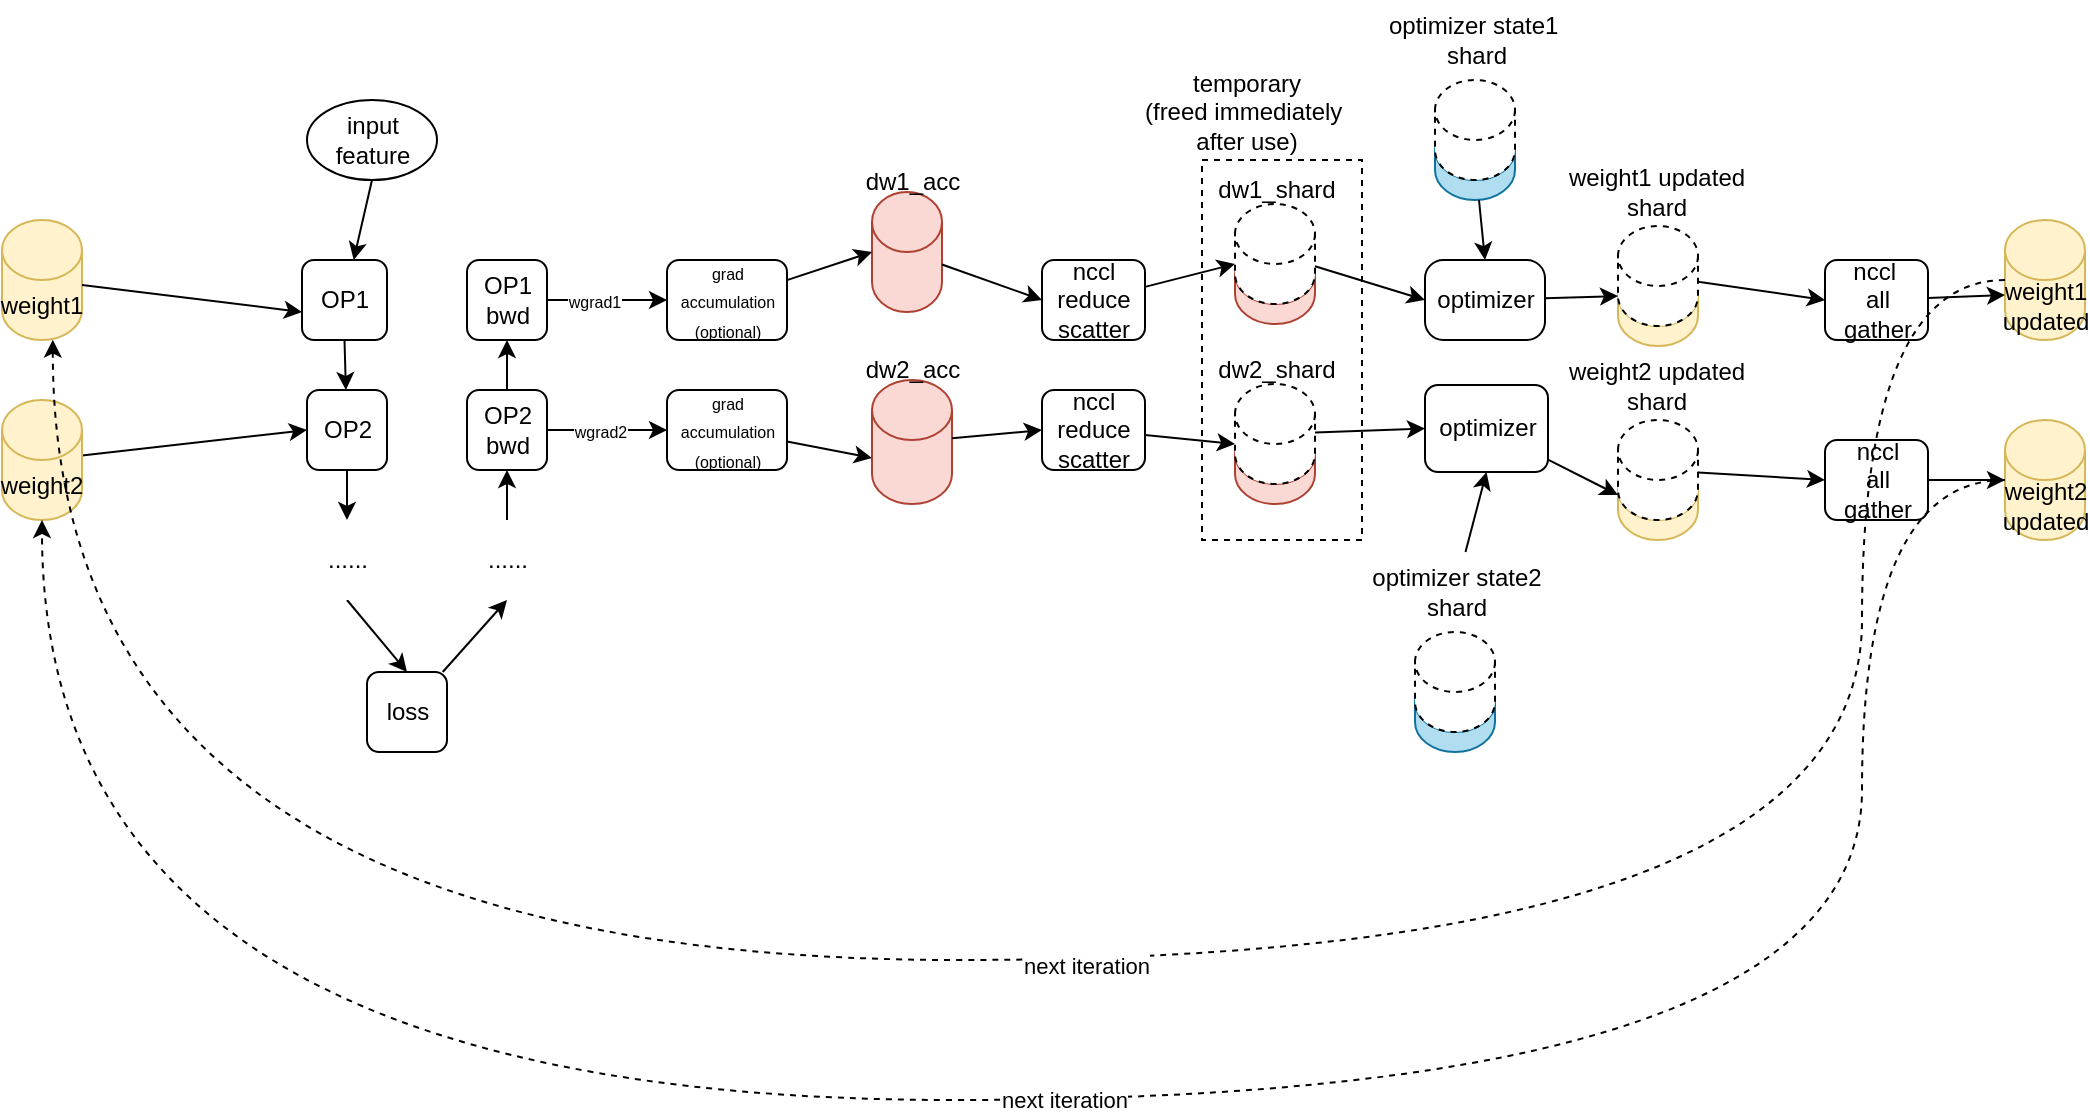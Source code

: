 <mxfile version="28.0.6">
  <diagram name="第 1 页" id="xsn9wAzLdeU0v5P_zitX">
    <mxGraphModel dx="1653" dy="857" grid="1" gridSize="10" guides="1" tooltips="1" connect="1" arrows="1" fold="1" page="1" pageScale="1" pageWidth="1169" pageHeight="827" math="0" shadow="0">
      <root>
        <mxCell id="0" />
        <mxCell id="1" parent="0" />
        <mxCell id="ELaQe_ijEdDVAd6_kbek-1" style="rounded=0;orthogonalLoop=1;jettySize=auto;html=1;exitX=0.5;exitY=1;exitDx=0;exitDy=0;" edge="1" parent="1" source="ELaQe_ijEdDVAd6_kbek-2" target="ELaQe_ijEdDVAd6_kbek-4">
          <mxGeometry relative="1" as="geometry" />
        </mxCell>
        <mxCell id="ELaQe_ijEdDVAd6_kbek-2" value="OP1" style="rounded=1;whiteSpace=wrap;html=1;" vertex="1" parent="1">
          <mxGeometry x="230" y="160" width="42.5" height="40" as="geometry" />
        </mxCell>
        <mxCell id="ELaQe_ijEdDVAd6_kbek-3" style="edgeStyle=orthogonalEdgeStyle;rounded=0;orthogonalLoop=1;jettySize=auto;html=1;exitX=0.5;exitY=1;exitDx=0;exitDy=0;entryX=0.5;entryY=0;entryDx=0;entryDy=0;" edge="1" parent="1" source="ELaQe_ijEdDVAd6_kbek-4" target="ELaQe_ijEdDVAd6_kbek-8">
          <mxGeometry relative="1" as="geometry" />
        </mxCell>
        <mxCell id="ELaQe_ijEdDVAd6_kbek-4" value="OP2" style="rounded=1;whiteSpace=wrap;html=1;" vertex="1" parent="1">
          <mxGeometry x="232.5" y="225" width="40" height="40" as="geometry" />
        </mxCell>
        <mxCell id="ELaQe_ijEdDVAd6_kbek-5" style="rounded=0;orthogonalLoop=1;jettySize=auto;html=1;exitX=0.5;exitY=1;exitDx=0;exitDy=0;" edge="1" parent="1" source="ELaQe_ijEdDVAd6_kbek-6" target="ELaQe_ijEdDVAd6_kbek-2">
          <mxGeometry relative="1" as="geometry" />
        </mxCell>
        <mxCell id="ELaQe_ijEdDVAd6_kbek-6" value="input feature" style="ellipse;whiteSpace=wrap;html=1;" vertex="1" parent="1">
          <mxGeometry x="232.5" y="80" width="65" height="40" as="geometry" />
        </mxCell>
        <mxCell id="ELaQe_ijEdDVAd6_kbek-7" style="rounded=0;orthogonalLoop=1;jettySize=auto;html=1;exitX=0.5;exitY=1;exitDx=0;exitDy=0;entryX=0.5;entryY=0;entryDx=0;entryDy=0;" edge="1" parent="1" source="ELaQe_ijEdDVAd6_kbek-8" target="ELaQe_ijEdDVAd6_kbek-10">
          <mxGeometry relative="1" as="geometry" />
        </mxCell>
        <mxCell id="ELaQe_ijEdDVAd6_kbek-8" value="......" style="rounded=1;whiteSpace=wrap;html=1;strokeColor=none;" vertex="1" parent="1">
          <mxGeometry x="232.5" y="290" width="40" height="40" as="geometry" />
        </mxCell>
        <mxCell id="ELaQe_ijEdDVAd6_kbek-9" style="rounded=0;orthogonalLoop=1;jettySize=auto;html=1;entryX=0.5;entryY=1;entryDx=0;entryDy=0;" edge="1" parent="1" source="ELaQe_ijEdDVAd6_kbek-10" target="ELaQe_ijEdDVAd6_kbek-18">
          <mxGeometry relative="1" as="geometry" />
        </mxCell>
        <mxCell id="ELaQe_ijEdDVAd6_kbek-10" value="loss" style="rounded=1;whiteSpace=wrap;html=1;" vertex="1" parent="1">
          <mxGeometry x="262.5" y="366" width="40" height="40" as="geometry" />
        </mxCell>
        <mxCell id="ELaQe_ijEdDVAd6_kbek-11" style="edgeStyle=none;rounded=0;orthogonalLoop=1;jettySize=auto;html=1;entryX=0;entryY=0.5;entryDx=0;entryDy=0;" edge="1" parent="1" source="ELaQe_ijEdDVAd6_kbek-13" target="ELaQe_ijEdDVAd6_kbek-24">
          <mxGeometry relative="1" as="geometry" />
        </mxCell>
        <mxCell id="ELaQe_ijEdDVAd6_kbek-12" value="&lt;font style=&quot;font-size: 8px;&quot;&gt;wgrad2&lt;/font&gt;" style="edgeLabel;html=1;align=center;verticalAlign=middle;resizable=0;points=[];" vertex="1" connectable="0" parent="ELaQe_ijEdDVAd6_kbek-11">
          <mxGeometry x="-0.125" relative="1" as="geometry">
            <mxPoint as="offset" />
          </mxGeometry>
        </mxCell>
        <mxCell id="ELaQe_ijEdDVAd6_kbek-13" value="&lt;div&gt;OP2&lt;/div&gt;&lt;div&gt;bwd&lt;/div&gt;" style="rounded=1;whiteSpace=wrap;html=1;" vertex="1" parent="1">
          <mxGeometry x="312.5" y="225" width="40" height="40" as="geometry" />
        </mxCell>
        <mxCell id="ELaQe_ijEdDVAd6_kbek-14" style="edgeStyle=none;rounded=0;orthogonalLoop=1;jettySize=auto;html=1;entryX=0;entryY=0.5;entryDx=0;entryDy=0;" edge="1" parent="1" source="ELaQe_ijEdDVAd6_kbek-16" target="ELaQe_ijEdDVAd6_kbek-22">
          <mxGeometry relative="1" as="geometry" />
        </mxCell>
        <mxCell id="ELaQe_ijEdDVAd6_kbek-15" value="&lt;div&gt;&lt;font style=&quot;font-size: 8px;&quot;&gt;wgrad1&lt;/font&gt;&lt;/div&gt;" style="edgeLabel;html=1;align=center;verticalAlign=middle;resizable=0;points=[];" vertex="1" connectable="0" parent="ELaQe_ijEdDVAd6_kbek-14">
          <mxGeometry x="0.112" y="-1" relative="1" as="geometry">
            <mxPoint x="-10" y="-1" as="offset" />
          </mxGeometry>
        </mxCell>
        <mxCell id="ELaQe_ijEdDVAd6_kbek-16" value="&lt;div&gt;OP1&lt;/div&gt;&lt;div&gt;bwd&lt;/div&gt;" style="rounded=1;whiteSpace=wrap;html=1;" vertex="1" parent="1">
          <mxGeometry x="312.5" y="160" width="40" height="40" as="geometry" />
        </mxCell>
        <mxCell id="ELaQe_ijEdDVAd6_kbek-17" style="edgeStyle=orthogonalEdgeStyle;rounded=0;orthogonalLoop=1;jettySize=auto;html=1;entryX=0.5;entryY=1;entryDx=0;entryDy=0;" edge="1" parent="1" source="ELaQe_ijEdDVAd6_kbek-18" target="ELaQe_ijEdDVAd6_kbek-13">
          <mxGeometry relative="1" as="geometry" />
        </mxCell>
        <mxCell id="ELaQe_ijEdDVAd6_kbek-18" value="......" style="rounded=1;whiteSpace=wrap;html=1;strokeColor=none;" vertex="1" parent="1">
          <mxGeometry x="312.5" y="290" width="40" height="40" as="geometry" />
        </mxCell>
        <mxCell id="ELaQe_ijEdDVAd6_kbek-19" style="rounded=0;orthogonalLoop=1;jettySize=auto;html=1;entryX=0.5;entryY=1;entryDx=0;entryDy=0;" edge="1" parent="1" source="ELaQe_ijEdDVAd6_kbek-16" target="ELaQe_ijEdDVAd6_kbek-16">
          <mxGeometry relative="1" as="geometry" />
        </mxCell>
        <mxCell id="ELaQe_ijEdDVAd6_kbek-20" style="rounded=0;orthogonalLoop=1;jettySize=auto;html=1;entryX=0.5;entryY=1;entryDx=0;entryDy=0;exitX=0.5;exitY=0;exitDx=0;exitDy=0;" edge="1" parent="1" source="ELaQe_ijEdDVAd6_kbek-13" target="ELaQe_ijEdDVAd6_kbek-16">
          <mxGeometry relative="1" as="geometry">
            <mxPoint x="349.748" y="225" as="sourcePoint" />
            <mxPoint x="345.26" y="188.24" as="targetPoint" />
          </mxGeometry>
        </mxCell>
        <mxCell id="ELaQe_ijEdDVAd6_kbek-22" value="&lt;div&gt;&lt;font style=&quot;font-size: 8px;&quot;&gt;grad accumulation&lt;br&gt;&lt;/font&gt;&lt;/div&gt;&lt;div&gt;&lt;font style=&quot;font-size: 8px;&quot;&gt;(optional)&lt;/font&gt;&lt;/div&gt;" style="rounded=1;whiteSpace=wrap;html=1;" vertex="1" parent="1">
          <mxGeometry x="412.5" y="160" width="60" height="40" as="geometry" />
        </mxCell>
        <mxCell id="ELaQe_ijEdDVAd6_kbek-24" value="&lt;div&gt;&lt;font style=&quot;font-size: 8px;&quot;&gt;grad accumulation&lt;br&gt;&lt;/font&gt;&lt;/div&gt;&lt;div&gt;&lt;font style=&quot;font-size: 8px;&quot;&gt;(optional)&lt;/font&gt;&lt;/div&gt;" style="rounded=1;whiteSpace=wrap;html=1;" vertex="1" parent="1">
          <mxGeometry x="412.5" y="225" width="60" height="40" as="geometry" />
        </mxCell>
        <mxCell id="ELaQe_ijEdDVAd6_kbek-26" value="&lt;div&gt;nccl reduce&lt;/div&gt;&lt;div&gt;scatter&lt;/div&gt;" style="rounded=1;whiteSpace=wrap;html=1;" vertex="1" parent="1">
          <mxGeometry x="600" y="160" width="51.5" height="40" as="geometry" />
        </mxCell>
        <mxCell id="ELaQe_ijEdDVAd6_kbek-28" value="&lt;div&gt;nccl reduce&lt;/div&gt;&lt;div&gt;scatter&lt;br&gt;&lt;/div&gt;" style="rounded=1;whiteSpace=wrap;html=1;" vertex="1" parent="1">
          <mxGeometry x="600" y="225" width="51.5" height="40" as="geometry" />
        </mxCell>
        <mxCell id="ELaQe_ijEdDVAd6_kbek-29" value="optimizer" style="rounded=1;whiteSpace=wrap;html=1;arcSize=23;" vertex="1" parent="1">
          <mxGeometry x="791.5" y="160" width="60" height="40" as="geometry" />
        </mxCell>
        <mxCell id="ELaQe_ijEdDVAd6_kbek-30" value="optimizer" style="rounded=1;whiteSpace=wrap;html=1;" vertex="1" parent="1">
          <mxGeometry x="791.5" y="222.5" width="61.5" height="43.5" as="geometry" />
        </mxCell>
        <mxCell id="ELaQe_ijEdDVAd6_kbek-31" value="weight1" style="shape=cylinder3;whiteSpace=wrap;html=1;boundedLbl=1;backgroundOutline=1;size=15;fillColor=#fff2cc;strokeColor=#d6b656;" vertex="1" parent="1">
          <mxGeometry x="80" y="140" width="40" height="60" as="geometry" />
        </mxCell>
        <mxCell id="ELaQe_ijEdDVAd6_kbek-32" style="edgeStyle=none;rounded=0;orthogonalLoop=1;jettySize=auto;html=1;entryX=0;entryY=0.5;entryDx=0;entryDy=0;" edge="1" parent="1" source="ELaQe_ijEdDVAd6_kbek-33" target="ELaQe_ijEdDVAd6_kbek-4">
          <mxGeometry relative="1" as="geometry" />
        </mxCell>
        <mxCell id="ELaQe_ijEdDVAd6_kbek-33" value="weight2" style="shape=cylinder3;whiteSpace=wrap;html=1;boundedLbl=1;backgroundOutline=1;size=15;fillColor=#fff2cc;strokeColor=#d6b656;" vertex="1" parent="1">
          <mxGeometry x="80" y="230" width="40" height="60" as="geometry" />
        </mxCell>
        <mxCell id="ELaQe_ijEdDVAd6_kbek-34" style="edgeStyle=none;rounded=0;orthogonalLoop=1;jettySize=auto;html=1;" edge="1" parent="1" source="ELaQe_ijEdDVAd6_kbek-31">
          <mxGeometry relative="1" as="geometry">
            <mxPoint x="230" y="186" as="targetPoint" />
          </mxGeometry>
        </mxCell>
        <mxCell id="ELaQe_ijEdDVAd6_kbek-37" value="&lt;div&gt;weight1&lt;/div&gt;&lt;div&gt;updated&lt;/div&gt;" style="shape=cylinder3;whiteSpace=wrap;html=1;boundedLbl=1;backgroundOutline=1;size=15;fillColor=#fff2cc;strokeColor=#d6b656;" vertex="1" parent="1">
          <mxGeometry x="1081.5" y="140" width="40" height="60" as="geometry" />
        </mxCell>
        <mxCell id="ELaQe_ijEdDVAd6_kbek-39" value="&lt;div&gt;weight2&lt;/div&gt;&lt;div&gt;updated&lt;/div&gt;" style="shape=cylinder3;whiteSpace=wrap;html=1;boundedLbl=1;backgroundOutline=1;size=15;fillColor=#fff2cc;strokeColor=#d6b656;" vertex="1" parent="1">
          <mxGeometry x="1081.5" y="240" width="40" height="60" as="geometry" />
        </mxCell>
        <mxCell id="ELaQe_ijEdDVAd6_kbek-53" value="" style="group" vertex="1" connectable="0" parent="1">
          <mxGeometry x="676.5" y="110" width="80" height="82" as="geometry" />
        </mxCell>
        <mxCell id="ELaQe_ijEdDVAd6_kbek-50" value="" style="shape=cylinder3;whiteSpace=wrap;html=1;boundedLbl=1;backgroundOutline=1;size=15;fillColor=#fad9d5;strokeColor=#ae4132;" vertex="1" parent="ELaQe_ijEdDVAd6_kbek-53">
          <mxGeometry x="20" y="42" width="40" height="40" as="geometry" />
        </mxCell>
        <mxCell id="ELaQe_ijEdDVAd6_kbek-51" value="" style="shape=cylinder3;whiteSpace=wrap;html=1;boundedLbl=1;backgroundOutline=1;size=15;dashed=1;" vertex="1" parent="ELaQe_ijEdDVAd6_kbek-53">
          <mxGeometry x="20" y="22" width="40" height="50" as="geometry" />
        </mxCell>
        <mxCell id="ELaQe_ijEdDVAd6_kbek-52" value="&lt;div&gt;dw1_shard&lt;/div&gt;" style="text;html=1;align=center;verticalAlign=middle;resizable=0;points=[];autosize=1;strokeColor=none;fillColor=none;" vertex="1" parent="ELaQe_ijEdDVAd6_kbek-53">
          <mxGeometry width="80" height="30" as="geometry" />
        </mxCell>
        <mxCell id="ELaQe_ijEdDVAd6_kbek-54" value="" style="group" vertex="1" connectable="0" parent="1">
          <mxGeometry x="676.5" y="200" width="80" height="82" as="geometry" />
        </mxCell>
        <mxCell id="ELaQe_ijEdDVAd6_kbek-55" value="" style="shape=cylinder3;whiteSpace=wrap;html=1;boundedLbl=1;backgroundOutline=1;size=15;fillColor=#fad9d5;strokeColor=#ae4132;" vertex="1" parent="ELaQe_ijEdDVAd6_kbek-54">
          <mxGeometry x="20" y="42" width="40" height="40" as="geometry" />
        </mxCell>
        <mxCell id="ELaQe_ijEdDVAd6_kbek-56" value="" style="shape=cylinder3;whiteSpace=wrap;html=1;boundedLbl=1;backgroundOutline=1;size=15;dashed=1;" vertex="1" parent="ELaQe_ijEdDVAd6_kbek-54">
          <mxGeometry x="20" y="22" width="40" height="50" as="geometry" />
        </mxCell>
        <mxCell id="ELaQe_ijEdDVAd6_kbek-57" value="&lt;div&gt;dw2_shard&lt;/div&gt;" style="text;html=1;align=center;verticalAlign=middle;resizable=0;points=[];autosize=1;strokeColor=none;fillColor=none;" vertex="1" parent="ELaQe_ijEdDVAd6_kbek-54">
          <mxGeometry width="80" height="30" as="geometry" />
        </mxCell>
        <mxCell id="ELaQe_ijEdDVAd6_kbek-58" style="rounded=0;orthogonalLoop=1;jettySize=auto;html=1;entryX=0;entryY=0;entryDx=0;entryDy=30;entryPerimeter=0;" edge="1" parent="1" source="ELaQe_ijEdDVAd6_kbek-26" target="ELaQe_ijEdDVAd6_kbek-51">
          <mxGeometry relative="1" as="geometry" />
        </mxCell>
        <mxCell id="ELaQe_ijEdDVAd6_kbek-59" style="edgeStyle=none;rounded=0;orthogonalLoop=1;jettySize=auto;html=1;entryX=0;entryY=0;entryDx=0;entryDy=30;entryPerimeter=0;" edge="1" parent="1" source="ELaQe_ijEdDVAd6_kbek-28" target="ELaQe_ijEdDVAd6_kbek-56">
          <mxGeometry relative="1" as="geometry" />
        </mxCell>
        <mxCell id="ELaQe_ijEdDVAd6_kbek-64" value="" style="group" vertex="1" connectable="0" parent="1">
          <mxGeometry x="761.5" y="30" width="110" height="100" as="geometry" />
        </mxCell>
        <mxCell id="ELaQe_ijEdDVAd6_kbek-65" value="" style="shape=cylinder3;whiteSpace=wrap;html=1;boundedLbl=1;backgroundOutline=1;size=15;fillColor=#b1ddf0;strokeColor=#10739e;" vertex="1" parent="ELaQe_ijEdDVAd6_kbek-64">
          <mxGeometry x="35" y="60" width="40" height="40" as="geometry" />
        </mxCell>
        <mxCell id="ELaQe_ijEdDVAd6_kbek-66" value="" style="shape=cylinder3;whiteSpace=wrap;html=1;boundedLbl=1;backgroundOutline=1;size=15;dashed=1;" vertex="1" parent="ELaQe_ijEdDVAd6_kbek-64">
          <mxGeometry x="35" y="40" width="40" height="50" as="geometry" />
        </mxCell>
        <mxCell id="ELaQe_ijEdDVAd6_kbek-67" value="&lt;div&gt;optimizer state1&amp;nbsp;&lt;/div&gt;&lt;div&gt;shard&lt;/div&gt;" style="text;html=1;align=center;verticalAlign=middle;resizable=0;points=[];autosize=1;strokeColor=none;fillColor=none;" vertex="1" parent="ELaQe_ijEdDVAd6_kbek-64">
          <mxGeometry width="110" height="40" as="geometry" />
        </mxCell>
        <mxCell id="ELaQe_ijEdDVAd6_kbek-68" style="edgeStyle=none;rounded=0;orthogonalLoop=1;jettySize=auto;html=1;entryX=0.5;entryY=0;entryDx=0;entryDy=0;" edge="1" parent="1" source="ELaQe_ijEdDVAd6_kbek-65" target="ELaQe_ijEdDVAd6_kbek-29">
          <mxGeometry relative="1" as="geometry" />
        </mxCell>
        <mxCell id="ELaQe_ijEdDVAd6_kbek-69" value="" style="group" vertex="1" connectable="0" parent="1">
          <mxGeometry x="751.5" y="306" width="110" height="100" as="geometry" />
        </mxCell>
        <mxCell id="ELaQe_ijEdDVAd6_kbek-70" value="" style="shape=cylinder3;whiteSpace=wrap;html=1;boundedLbl=1;backgroundOutline=1;size=15;fillColor=#b1ddf0;strokeColor=#10739e;" vertex="1" parent="ELaQe_ijEdDVAd6_kbek-69">
          <mxGeometry x="35" y="60" width="40" height="40" as="geometry" />
        </mxCell>
        <mxCell id="ELaQe_ijEdDVAd6_kbek-71" value="" style="shape=cylinder3;whiteSpace=wrap;html=1;boundedLbl=1;backgroundOutline=1;size=15;dashed=1;" vertex="1" parent="ELaQe_ijEdDVAd6_kbek-69">
          <mxGeometry x="35" y="40" width="40" height="50" as="geometry" />
        </mxCell>
        <mxCell id="ELaQe_ijEdDVAd6_kbek-72" value="&lt;div&gt;optimizer state2 &lt;br&gt;&lt;/div&gt;&lt;div&gt;shard&lt;/div&gt;" style="text;html=1;align=center;verticalAlign=middle;resizable=0;points=[];autosize=1;strokeColor=none;fillColor=none;" vertex="1" parent="ELaQe_ijEdDVAd6_kbek-69">
          <mxGeometry width="110" height="40" as="geometry" />
        </mxCell>
        <mxCell id="ELaQe_ijEdDVAd6_kbek-73" style="edgeStyle=none;rounded=0;orthogonalLoop=1;jettySize=auto;html=1;entryX=0.5;entryY=1;entryDx=0;entryDy=0;" edge="1" parent="1" source="ELaQe_ijEdDVAd6_kbek-72" target="ELaQe_ijEdDVAd6_kbek-30">
          <mxGeometry relative="1" as="geometry" />
        </mxCell>
        <mxCell id="ELaQe_ijEdDVAd6_kbek-74" style="edgeStyle=none;rounded=0;orthogonalLoop=1;jettySize=auto;html=1;entryX=0;entryY=0.5;entryDx=0;entryDy=0;" edge="1" parent="1" source="ELaQe_ijEdDVAd6_kbek-51" target="ELaQe_ijEdDVAd6_kbek-29">
          <mxGeometry relative="1" as="geometry" />
        </mxCell>
        <mxCell id="ELaQe_ijEdDVAd6_kbek-75" style="edgeStyle=none;rounded=0;orthogonalLoop=1;jettySize=auto;html=1;entryX=0;entryY=0.5;entryDx=0;entryDy=0;" edge="1" parent="1" source="ELaQe_ijEdDVAd6_kbek-56" target="ELaQe_ijEdDVAd6_kbek-30">
          <mxGeometry relative="1" as="geometry" />
        </mxCell>
        <mxCell id="ELaQe_ijEdDVAd6_kbek-79" value="" style="group" vertex="1" connectable="0" parent="1">
          <mxGeometry x="851.5" y="106" width="110" height="97" as="geometry" />
        </mxCell>
        <mxCell id="ELaQe_ijEdDVAd6_kbek-76" value="" style="shape=cylinder3;whiteSpace=wrap;html=1;boundedLbl=1;backgroundOutline=1;size=15;fillColor=#fff2cc;strokeColor=#d6b656;" vertex="1" parent="ELaQe_ijEdDVAd6_kbek-79">
          <mxGeometry x="36.5" y="57" width="40" height="40" as="geometry" />
        </mxCell>
        <mxCell id="ELaQe_ijEdDVAd6_kbek-77" value="" style="shape=cylinder3;whiteSpace=wrap;html=1;boundedLbl=1;backgroundOutline=1;size=15;dashed=1;" vertex="1" parent="ELaQe_ijEdDVAd6_kbek-79">
          <mxGeometry x="36.5" y="37" width="40" height="50" as="geometry" />
        </mxCell>
        <mxCell id="ELaQe_ijEdDVAd6_kbek-78" value="&lt;div&gt;weight1 updated&lt;/div&gt;&lt;div&gt;shard&lt;br&gt;&lt;/div&gt;" style="text;html=1;align=center;verticalAlign=middle;resizable=0;points=[];autosize=1;strokeColor=none;fillColor=none;" vertex="1" parent="ELaQe_ijEdDVAd6_kbek-79">
          <mxGeometry width="110" height="40" as="geometry" />
        </mxCell>
        <mxCell id="ELaQe_ijEdDVAd6_kbek-80" value="" style="group" vertex="1" connectable="0" parent="1">
          <mxGeometry x="851.5" y="203" width="110" height="97" as="geometry" />
        </mxCell>
        <mxCell id="ELaQe_ijEdDVAd6_kbek-81" value="" style="shape=cylinder3;whiteSpace=wrap;html=1;boundedLbl=1;backgroundOutline=1;size=15;fillColor=#fff2cc;strokeColor=#d6b656;" vertex="1" parent="ELaQe_ijEdDVAd6_kbek-80">
          <mxGeometry x="36.5" y="57" width="40" height="40" as="geometry" />
        </mxCell>
        <mxCell id="ELaQe_ijEdDVAd6_kbek-82" value="" style="shape=cylinder3;whiteSpace=wrap;html=1;boundedLbl=1;backgroundOutline=1;size=15;dashed=1;" vertex="1" parent="ELaQe_ijEdDVAd6_kbek-80">
          <mxGeometry x="36.5" y="37" width="40" height="50" as="geometry" />
        </mxCell>
        <mxCell id="ELaQe_ijEdDVAd6_kbek-83" value="&lt;div&gt;weight2 updated&lt;/div&gt;&lt;div&gt;shard&lt;br&gt;&lt;/div&gt;" style="text;html=1;align=center;verticalAlign=middle;resizable=0;points=[];autosize=1;strokeColor=none;fillColor=none;" vertex="1" parent="ELaQe_ijEdDVAd6_kbek-80">
          <mxGeometry width="110" height="40" as="geometry" />
        </mxCell>
        <mxCell id="ELaQe_ijEdDVAd6_kbek-84" value="&lt;div&gt;nccl&amp;nbsp;&lt;/div&gt;&lt;div&gt;all&lt;/div&gt;&lt;div&gt;gather&lt;br&gt;&lt;/div&gt;" style="rounded=1;whiteSpace=wrap;html=1;" vertex="1" parent="1">
          <mxGeometry x="991.5" y="160" width="51.5" height="40" as="geometry" />
        </mxCell>
        <mxCell id="ELaQe_ijEdDVAd6_kbek-85" value="&lt;div&gt;nccl&lt;/div&gt;&lt;div&gt;all&lt;br&gt;&lt;/div&gt;&lt;div&gt;gather&lt;/div&gt;" style="rounded=1;whiteSpace=wrap;html=1;" vertex="1" parent="1">
          <mxGeometry x="991.5" y="250" width="51.5" height="40" as="geometry" />
        </mxCell>
        <mxCell id="ELaQe_ijEdDVAd6_kbek-86" style="edgeStyle=none;rounded=0;orthogonalLoop=1;jettySize=auto;html=1;entryX=0;entryY=0;entryDx=0;entryDy=15;entryPerimeter=0;" edge="1" parent="1" source="ELaQe_ijEdDVAd6_kbek-29" target="ELaQe_ijEdDVAd6_kbek-76">
          <mxGeometry relative="1" as="geometry" />
        </mxCell>
        <mxCell id="ELaQe_ijEdDVAd6_kbek-87" style="edgeStyle=none;rounded=0;orthogonalLoop=1;jettySize=auto;html=1;entryX=0;entryY=0;entryDx=0;entryDy=17.5;entryPerimeter=0;" edge="1" parent="1" source="ELaQe_ijEdDVAd6_kbek-30" target="ELaQe_ijEdDVAd6_kbek-81">
          <mxGeometry relative="1" as="geometry" />
        </mxCell>
        <mxCell id="ELaQe_ijEdDVAd6_kbek-88" style="edgeStyle=none;rounded=0;orthogonalLoop=1;jettySize=auto;html=1;entryX=0;entryY=0.5;entryDx=0;entryDy=0;" edge="1" parent="1" source="ELaQe_ijEdDVAd6_kbek-77" target="ELaQe_ijEdDVAd6_kbek-84">
          <mxGeometry relative="1" as="geometry" />
        </mxCell>
        <mxCell id="ELaQe_ijEdDVAd6_kbek-89" style="edgeStyle=none;rounded=0;orthogonalLoop=1;jettySize=auto;html=1;entryX=0;entryY=0.5;entryDx=0;entryDy=0;" edge="1" parent="1" source="ELaQe_ijEdDVAd6_kbek-82" target="ELaQe_ijEdDVAd6_kbek-85">
          <mxGeometry relative="1" as="geometry" />
        </mxCell>
        <mxCell id="ELaQe_ijEdDVAd6_kbek-90" style="edgeStyle=none;rounded=0;orthogonalLoop=1;jettySize=auto;html=1;entryX=0;entryY=0;entryDx=0;entryDy=37.5;entryPerimeter=0;" edge="1" parent="1" source="ELaQe_ijEdDVAd6_kbek-84" target="ELaQe_ijEdDVAd6_kbek-37">
          <mxGeometry relative="1" as="geometry" />
        </mxCell>
        <mxCell id="ELaQe_ijEdDVAd6_kbek-91" style="edgeStyle=none;rounded=0;orthogonalLoop=1;jettySize=auto;html=1;entryX=0;entryY=0.5;entryDx=0;entryDy=0;entryPerimeter=0;" edge="1" parent="1" source="ELaQe_ijEdDVAd6_kbek-85" target="ELaQe_ijEdDVAd6_kbek-39">
          <mxGeometry relative="1" as="geometry" />
        </mxCell>
        <mxCell id="ELaQe_ijEdDVAd6_kbek-92" style="edgeStyle=orthogonalEdgeStyle;rounded=0;orthogonalLoop=1;jettySize=auto;html=1;entryX=0.635;entryY=0.997;entryDx=0;entryDy=0;entryPerimeter=0;curved=1;dashed=1;" edge="1" parent="1" source="ELaQe_ijEdDVAd6_kbek-37" target="ELaQe_ijEdDVAd6_kbek-31">
          <mxGeometry relative="1" as="geometry">
            <Array as="points">
              <mxPoint x="1010" y="510" />
              <mxPoint x="105" y="510" />
            </Array>
          </mxGeometry>
        </mxCell>
        <mxCell id="ELaQe_ijEdDVAd6_kbek-93" value="&lt;div&gt;next iteration&lt;/div&gt;" style="edgeLabel;html=1;align=center;verticalAlign=middle;resizable=0;points=[];" vertex="1" connectable="0" parent="ELaQe_ijEdDVAd6_kbek-92">
          <mxGeometry x="-0.017" y="3" relative="1" as="geometry">
            <mxPoint as="offset" />
          </mxGeometry>
        </mxCell>
        <mxCell id="ELaQe_ijEdDVAd6_kbek-94" style="edgeStyle=orthogonalEdgeStyle;rounded=0;orthogonalLoop=1;jettySize=auto;html=1;entryX=0.5;entryY=1;entryDx=0;entryDy=0;entryPerimeter=0;curved=1;dashed=1;" edge="1" parent="1" source="ELaQe_ijEdDVAd6_kbek-39" target="ELaQe_ijEdDVAd6_kbek-33">
          <mxGeometry relative="1" as="geometry">
            <Array as="points">
              <mxPoint x="1010" y="580" />
              <mxPoint x="100" y="580" />
            </Array>
          </mxGeometry>
        </mxCell>
        <mxCell id="ELaQe_ijEdDVAd6_kbek-95" value="next iteration" style="edgeLabel;html=1;align=center;verticalAlign=middle;resizable=0;points=[];" vertex="1" connectable="0" parent="ELaQe_ijEdDVAd6_kbek-94">
          <mxGeometry x="-0.013" relative="1" as="geometry">
            <mxPoint as="offset" />
          </mxGeometry>
        </mxCell>
        <mxCell id="ELaQe_ijEdDVAd6_kbek-100" value="" style="group" vertex="1" connectable="0" parent="1">
          <mxGeometry x="500" y="106" width="70" height="82" as="geometry" />
        </mxCell>
        <mxCell id="ELaQe_ijEdDVAd6_kbek-97" value="" style="shape=cylinder3;whiteSpace=wrap;html=1;boundedLbl=1;backgroundOutline=1;size=15;fillColor=#fad9d5;strokeColor=#ae4132;" vertex="1" parent="ELaQe_ijEdDVAd6_kbek-100">
          <mxGeometry x="15" y="20" width="35" height="60" as="geometry" />
        </mxCell>
        <mxCell id="ELaQe_ijEdDVAd6_kbek-99" value="&lt;div&gt;dw1_acc&lt;/div&gt;" style="text;html=1;align=center;verticalAlign=middle;resizable=0;points=[];autosize=1;strokeColor=none;fillColor=none;" vertex="1" parent="ELaQe_ijEdDVAd6_kbek-100">
          <mxGeometry width="70" height="30" as="geometry" />
        </mxCell>
        <mxCell id="ELaQe_ijEdDVAd6_kbek-101" value="" style="group" vertex="1" connectable="0" parent="1">
          <mxGeometry x="500" y="200" width="70" height="82" as="geometry" />
        </mxCell>
        <mxCell id="ELaQe_ijEdDVAd6_kbek-102" value="" style="shape=cylinder3;whiteSpace=wrap;html=1;boundedLbl=1;backgroundOutline=1;size=15;fillColor=#fad9d5;strokeColor=#ae4132;" vertex="1" parent="ELaQe_ijEdDVAd6_kbek-101">
          <mxGeometry x="15" y="20" width="40" height="62" as="geometry" />
        </mxCell>
        <mxCell id="ELaQe_ijEdDVAd6_kbek-103" value="&lt;div&gt;dw2_acc&lt;/div&gt;" style="text;html=1;align=center;verticalAlign=middle;resizable=0;points=[];autosize=1;strokeColor=none;fillColor=none;" vertex="1" parent="ELaQe_ijEdDVAd6_kbek-101">
          <mxGeometry width="70" height="30" as="geometry" />
        </mxCell>
        <mxCell id="ELaQe_ijEdDVAd6_kbek-104" style="edgeStyle=none;rounded=0;orthogonalLoop=1;jettySize=auto;html=1;entryX=0;entryY=0.5;entryDx=0;entryDy=0;entryPerimeter=0;" edge="1" parent="1" source="ELaQe_ijEdDVAd6_kbek-22" target="ELaQe_ijEdDVAd6_kbek-97">
          <mxGeometry relative="1" as="geometry" />
        </mxCell>
        <mxCell id="ELaQe_ijEdDVAd6_kbek-105" style="edgeStyle=none;rounded=0;orthogonalLoop=1;jettySize=auto;html=1;entryX=0;entryY=0.5;entryDx=0;entryDy=0;" edge="1" parent="1" source="ELaQe_ijEdDVAd6_kbek-97" target="ELaQe_ijEdDVAd6_kbek-26">
          <mxGeometry relative="1" as="geometry" />
        </mxCell>
        <mxCell id="ELaQe_ijEdDVAd6_kbek-106" style="edgeStyle=none;rounded=0;orthogonalLoop=1;jettySize=auto;html=1;entryX=0;entryY=0;entryDx=0;entryDy=39;entryPerimeter=0;" edge="1" parent="1" source="ELaQe_ijEdDVAd6_kbek-24" target="ELaQe_ijEdDVAd6_kbek-102">
          <mxGeometry relative="1" as="geometry" />
        </mxCell>
        <mxCell id="ELaQe_ijEdDVAd6_kbek-107" style="edgeStyle=none;rounded=0;orthogonalLoop=1;jettySize=auto;html=1;entryX=0;entryY=0.5;entryDx=0;entryDy=0;" edge="1" parent="1" source="ELaQe_ijEdDVAd6_kbek-102" target="ELaQe_ijEdDVAd6_kbek-28">
          <mxGeometry relative="1" as="geometry" />
        </mxCell>
        <mxCell id="ELaQe_ijEdDVAd6_kbek-110" value="" style="rounded=0;whiteSpace=wrap;html=1;fillColor=none;strokeColor=default;dashed=1;" vertex="1" parent="1">
          <mxGeometry x="680" y="110" width="80" height="190" as="geometry" />
        </mxCell>
        <mxCell id="ELaQe_ijEdDVAd6_kbek-112" value="&lt;div&gt;temporary&lt;/div&gt;&lt;div&gt;(freed immediately&amp;nbsp;&lt;/div&gt;&lt;div&gt;after use)&lt;br&gt;&lt;/div&gt;" style="text;html=1;align=center;verticalAlign=middle;resizable=0;points=[];autosize=1;strokeColor=none;fillColor=none;" vertex="1" parent="1">
          <mxGeometry x="636.5" y="56" width="130" height="60" as="geometry" />
        </mxCell>
      </root>
    </mxGraphModel>
  </diagram>
</mxfile>

